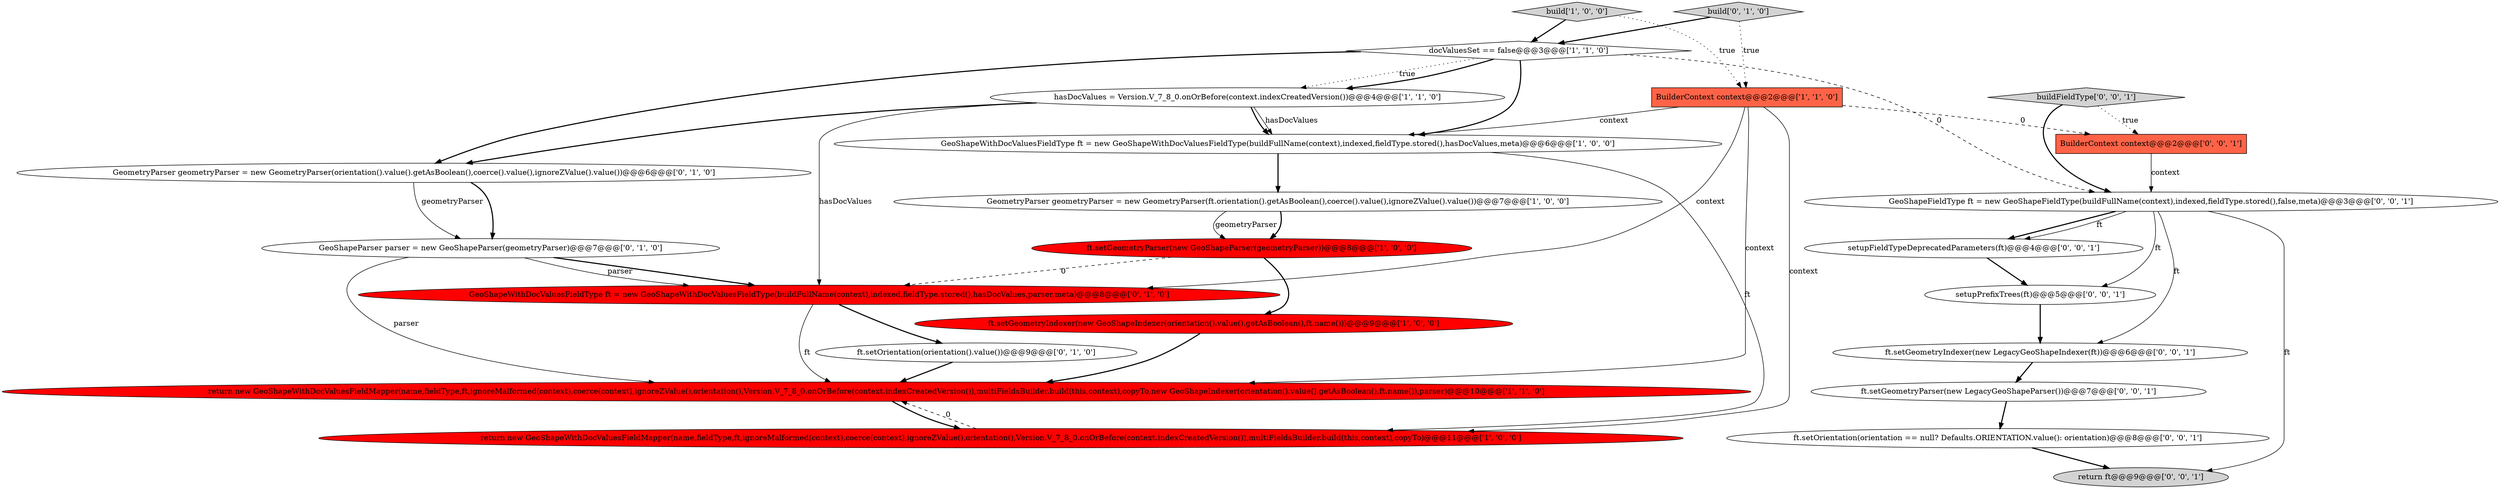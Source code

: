 digraph {
2 [style = filled, label = "build['1', '0', '0']", fillcolor = lightgray, shape = diamond image = "AAA0AAABBB1BBB"];
19 [style = filled, label = "BuilderContext context@@@2@@@['0', '0', '1']", fillcolor = tomato, shape = box image = "AAA0AAABBB3BBB"];
0 [style = filled, label = "ft.setGeometryIndexer(new GeoShapeIndexer(orientation().value().getAsBoolean(),ft.name()))@@@9@@@['1', '0', '0']", fillcolor = red, shape = ellipse image = "AAA1AAABBB1BBB"];
16 [style = filled, label = "setupPrefixTrees(ft)@@@5@@@['0', '0', '1']", fillcolor = white, shape = ellipse image = "AAA0AAABBB3BBB"];
18 [style = filled, label = "buildFieldType['0', '0', '1']", fillcolor = lightgray, shape = diamond image = "AAA0AAABBB3BBB"];
20 [style = filled, label = "setupFieldTypeDeprecatedParameters(ft)@@@4@@@['0', '0', '1']", fillcolor = white, shape = ellipse image = "AAA0AAABBB3BBB"];
11 [style = filled, label = "build['0', '1', '0']", fillcolor = lightgray, shape = diamond image = "AAA0AAABBB2BBB"];
21 [style = filled, label = "ft.setGeometryParser(new LegacyGeoShapeParser())@@@7@@@['0', '0', '1']", fillcolor = white, shape = ellipse image = "AAA0AAABBB3BBB"];
1 [style = filled, label = "GeometryParser geometryParser = new GeometryParser(ft.orientation().getAsBoolean(),coerce().value(),ignoreZValue().value())@@@7@@@['1', '0', '0']", fillcolor = white, shape = ellipse image = "AAA0AAABBB1BBB"];
14 [style = filled, label = "GeometryParser geometryParser = new GeometryParser(orientation().value().getAsBoolean(),coerce().value(),ignoreZValue().value())@@@6@@@['0', '1', '0']", fillcolor = white, shape = ellipse image = "AAA0AAABBB2BBB"];
8 [style = filled, label = "ft.setGeometryParser(new GeoShapeParser(geometryParser))@@@8@@@['1', '0', '0']", fillcolor = red, shape = ellipse image = "AAA1AAABBB1BBB"];
10 [style = filled, label = "GeoShapeWithDocValuesFieldType ft = new GeoShapeWithDocValuesFieldType(buildFullName(context),indexed,fieldType.stored(),hasDocValues,parser,meta)@@@8@@@['0', '1', '0']", fillcolor = red, shape = ellipse image = "AAA1AAABBB2BBB"];
3 [style = filled, label = "docValuesSet == false@@@3@@@['1', '1', '0']", fillcolor = white, shape = diamond image = "AAA0AAABBB1BBB"];
13 [style = filled, label = "GeoShapeParser parser = new GeoShapeParser(geometryParser)@@@7@@@['0', '1', '0']", fillcolor = white, shape = ellipse image = "AAA0AAABBB2BBB"];
17 [style = filled, label = "ft.setGeometryIndexer(new LegacyGeoShapeIndexer(ft))@@@6@@@['0', '0', '1']", fillcolor = white, shape = ellipse image = "AAA0AAABBB3BBB"];
23 [style = filled, label = "GeoShapeFieldType ft = new GeoShapeFieldType(buildFullName(context),indexed,fieldType.stored(),false,meta)@@@3@@@['0', '0', '1']", fillcolor = white, shape = ellipse image = "AAA0AAABBB3BBB"];
9 [style = filled, label = "hasDocValues = Version.V_7_8_0.onOrBefore(context.indexCreatedVersion())@@@4@@@['1', '1', '0']", fillcolor = white, shape = ellipse image = "AAA0AAABBB1BBB"];
12 [style = filled, label = "ft.setOrientation(orientation().value())@@@9@@@['0', '1', '0']", fillcolor = white, shape = ellipse image = "AAA0AAABBB2BBB"];
7 [style = filled, label = "return new GeoShapeWithDocValuesFieldMapper(name,fieldType,ft,ignoreMalformed(context),coerce(context),ignoreZValue(),orientation(),Version.V_7_8_0.onOrBefore(context.indexCreatedVersion()),multiFieldsBuilder.build(this,context),copyTo)@@@11@@@['1', '0', '0']", fillcolor = red, shape = ellipse image = "AAA1AAABBB1BBB"];
22 [style = filled, label = "ft.setOrientation(orientation == null? Defaults.ORIENTATION.value(): orientation)@@@8@@@['0', '0', '1']", fillcolor = white, shape = ellipse image = "AAA0AAABBB3BBB"];
4 [style = filled, label = "BuilderContext context@@@2@@@['1', '1', '0']", fillcolor = tomato, shape = box image = "AAA0AAABBB1BBB"];
15 [style = filled, label = "return ft@@@9@@@['0', '0', '1']", fillcolor = lightgray, shape = ellipse image = "AAA0AAABBB3BBB"];
5 [style = filled, label = "GeoShapeWithDocValuesFieldType ft = new GeoShapeWithDocValuesFieldType(buildFullName(context),indexed,fieldType.stored(),hasDocValues,meta)@@@6@@@['1', '0', '0']", fillcolor = white, shape = ellipse image = "AAA0AAABBB1BBB"];
6 [style = filled, label = "return new GeoShapeWithDocValuesFieldMapper(name,fieldType,ft,ignoreMalformed(context),coerce(context),ignoreZValue(),orientation(),Version.V_7_8_0.onOrBefore(context.indexCreatedVersion()),multiFieldsBuilder.build(this,context),copyTo,new GeoShapeIndexer(orientation().value().getAsBoolean(),ft.name()),parser)@@@10@@@['1', '1', '0']", fillcolor = red, shape = ellipse image = "AAA1AAABBB1BBB"];
13->10 [style = bold, label=""];
23->17 [style = solid, label="ft"];
23->20 [style = bold, label=""];
22->15 [style = bold, label=""];
1->8 [style = bold, label=""];
8->10 [style = dashed, label="0"];
4->6 [style = solid, label="context"];
18->23 [style = bold, label=""];
0->6 [style = bold, label=""];
2->3 [style = bold, label=""];
3->14 [style = bold, label=""];
18->19 [style = dotted, label="true"];
11->4 [style = dotted, label="true"];
3->9 [style = dotted, label="true"];
16->17 [style = bold, label=""];
23->20 [style = solid, label="ft"];
9->10 [style = solid, label="hasDocValues"];
12->6 [style = bold, label=""];
9->5 [style = solid, label="hasDocValues"];
23->16 [style = solid, label="ft"];
13->10 [style = solid, label="parser"];
8->0 [style = bold, label=""];
3->9 [style = bold, label=""];
7->6 [style = dashed, label="0"];
3->23 [style = dashed, label="0"];
4->7 [style = solid, label="context"];
5->1 [style = bold, label=""];
3->5 [style = bold, label=""];
20->16 [style = bold, label=""];
19->23 [style = solid, label="context"];
11->3 [style = bold, label=""];
21->22 [style = bold, label=""];
10->12 [style = bold, label=""];
5->7 [style = solid, label="ft"];
4->10 [style = solid, label="context"];
2->4 [style = dotted, label="true"];
23->15 [style = solid, label="ft"];
9->14 [style = bold, label=""];
14->13 [style = solid, label="geometryParser"];
9->5 [style = bold, label=""];
4->5 [style = solid, label="context"];
4->19 [style = dashed, label="0"];
14->13 [style = bold, label=""];
1->8 [style = solid, label="geometryParser"];
6->7 [style = bold, label=""];
17->21 [style = bold, label=""];
13->6 [style = solid, label="parser"];
10->6 [style = solid, label="ft"];
}
